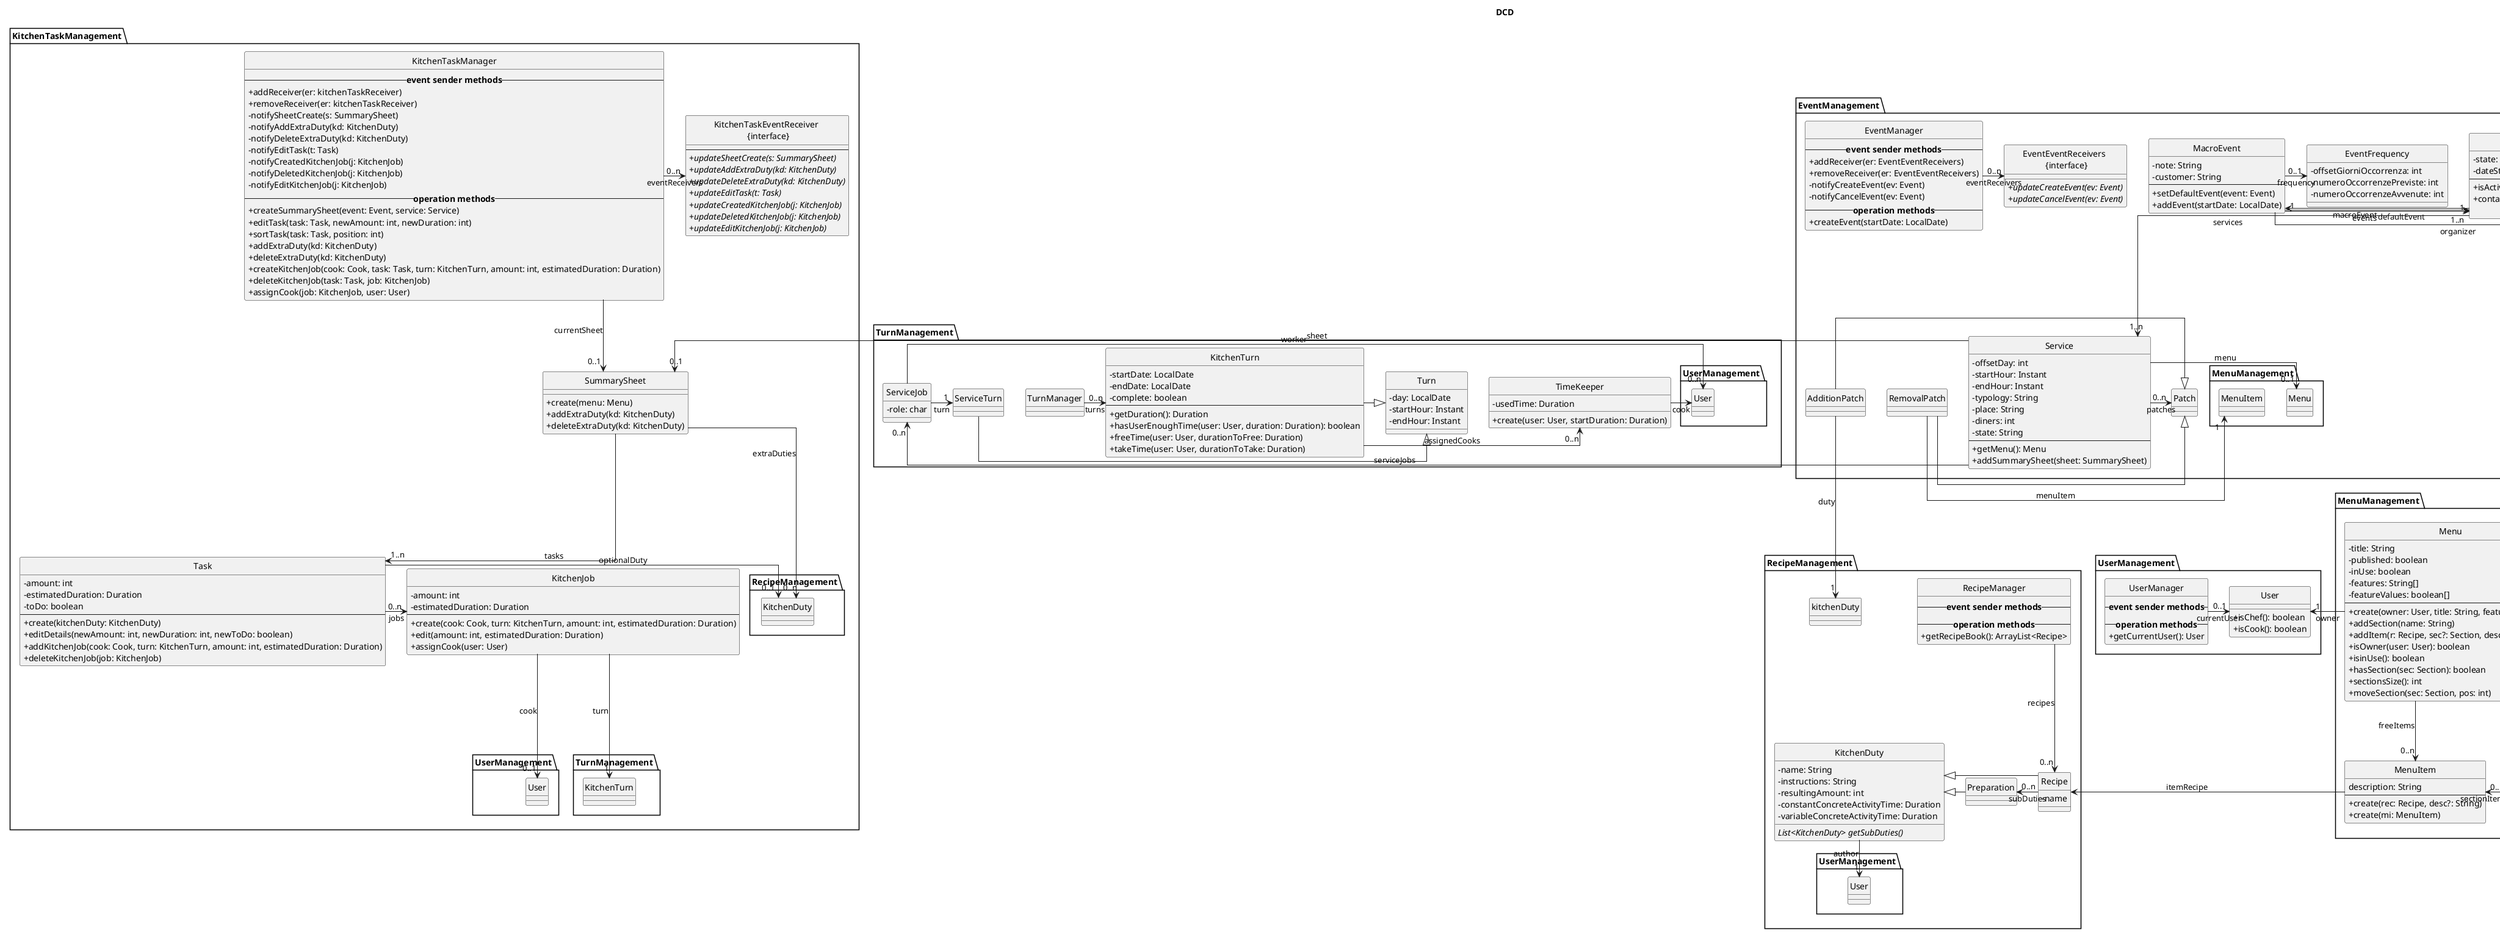 @startuml Gestire Compiti Cucina
skinparam Style strictuml
skinparam classAttributeIconSize 0
skinparam linetype polyline
skinparam linetype ortho

title DCD

namespace KitchenTaskManagement {
    ' GRASP Controller dei Compiti
    class KitchenTaskManager{
        --<b>event sender methods</b>--
        +addReceiver(er: kitchenTaskReceiver)
        +removeReceiver(er: kitchenTaskReceiver)
        -notifySheetCreate(s: SummarySheet)
        -notifyAddExtraDuty(kd: KitchenDuty)
        -notifyDeleteExtraDuty(kd: KitchenDuty)
        -notifyEditTask(t: Task)
        -notifyCreatedKitchenJob(j: KitchenJob)
        -notifyDeletedKitchenJob(j: KitchenJob)
        -notifyEditKitchenJob(j: KitchenJob)
        --<b>operation methods</b>--
        + createSummarySheet(event: Event, service: Service)
        + editTask(task: Task, newAmount: int, newDuration: int)
        + sortTask(task: Task, position: int)
        + addExtraDuty(kd: KitchenDuty)
        + deleteExtraDuty(kd: KitchenDuty)
        + createKitchenJob(cook: Cook, task: Task, turn: KitchenTurn, amount: int, estimatedDuration: Duration)
        + deleteKitchenJob(task: Task, job: KitchenJob)
        + assignCook(job: KitchenJob, user: User)
    }

    class "KitchenTaskEventReceiver \n {interface}" as KitchenTaskReceiver{
        --
        +<i>updateSheetCreate(s: SummarySheet)</i>
        +<i>updateAddExtraDuty(kd: KitchenDuty)</i>
        +<i>updateDeleteExtraDuty(kd: KitchenDuty)</i>
        +<i>updateEditTask(t: Task)</i>
        +<i>updateCreatedKitchenJob(j: KitchenJob)</i>
        +<i>updateDeletedKitchenJob(j: KitchenJob)</i>
        +<i>updateEditKitchenJob(j: KitchenJob)</i>
    }

    ' Compito
    class Task{
        - amount: int
        - estimatedDuration: Duration
        - toDo: boolean
        --
        + create(kitchenDuty: KitchenDuty)
        + editDetails(newAmount: int, newDuration: int, newToDo: boolean)
        + addKitchenJob(cook: Cook, turn: KitchenTurn, amount: int, estimatedDuration: Duration)
        + deleteKitchenJob(job: KitchenJob)
    }

    ' Foglio Riepilogativo
    class SummarySheet {
        + create(menu: Menu)
        + addExtraDuty(kd: KitchenDuty)
        + deleteExtraDuty(kd: KitchenDuty)        
    }

    ' Incarico
    class KitchenJob {
        - amount: int
        - estimatedDuration: Duration
        --
        + create(cook: Cook, turn: KitchenTurn, amount: int, estimatedDuration: Duration)
        + edit(amount: int, estimatedDuration: Duration)
        + assignCook(user: User)
    }

    KitchenTaskManager --> "0..1" SummarySheet: currentSheet
    KitchenTaskManager -> "0..n" KitchenTaskReceiver: eventReceivers
    SummarySheet --> "1..n" Task: tasks
    SummarySheet --> "0..n" RecipeManagement.KitchenDuty: extraDuties
    Task -> "0..n" KitchenJob: jobs
    Task -left-> "0..1" RecipeManagement.KitchenDuty: optionalDuty
    KitchenJob --> "0..1"  UserManagement.User: cook
    KitchenJob --> "1" TurnManagement.KitchenTurn: turn
}

namespace TurnManagement {
    ' Turno di Cucina
    class KitchenTurn {
        - startDate: LocalDate
        - endDate: LocalDate
        - complete: boolean
        --
        + getDuration(): Duration
        + hasUserEnoughTime(user: User, duration: Duration): boolean
        + freeTime(user: User, durationToFree: Duration)
        + takeTime(user: User, durationToTake: Duration)
    }

    ' Classe utilitaria suggerita dalle Prof; questa diventerà parte di una HashMap
    class TimeKeeper {
        - usedTime: Duration
        + create(user: User, startDuration: Duration)
    }

    class ServiceTurn

    class Turn{
        - day: LocalDate
        -startHour: Instant
        -endHour: Instant
    }

    class TurnManager

    class ServiceJob{
        -role: char
    }

    KitchenTurn -> "0..n" TimeKeeper: assignedCooks
    TimeKeeper -> UserManagement.User: cook
    TurnManager -> "0..n" KitchenTurn: turns
    ServiceTurn -|> Turn
    KitchenTurn -|> Turn
    ServiceJob -> "1" ServiceTurn: turn
    ServiceJob -> "0..n" UserManagement.User: worker
}

namespace RecipeManagement {
    ' Mansione di Cucina
    class KitchenDuty {
        - name: String
        - instructions: String
        - resultingAmount: int
        - constantConcreteActivityTime: Duration
        - variableConcreteActivityTime: Duration
        {abstract} List<KitchenDuty> getSubDuties()
    }

    ' Ricetta
    class Recipe {
        -name
    }

    ' Preparazione
    class Preparation{

    }

    class RecipeManager{
        --<b>event sender methods</b>--
        --<b>operation methods</b>--
        +getRecipeBook(): ArrayList<Recipe>
    }

    Recipe -left|> KitchenDuty
    Recipe -up> "0..n" Preparation: subDuties
    Preparation -left|> KitchenDuty
    KitchenDuty --> "1" UserManagement.User: author
    RecipeManager-->"0..n" Recipe: recipes
}

namespace EventManagement {
    ' Servizio
    class Service {
        -offsetDay: int
        -startHour: Instant
        -endHour: Instant
        -typology: String
        -place: String
        -diners: int
        -state: String
        --
        + getMenu(): Menu
        + addSummarySheet(sheet: SummarySheet)
    }

    class MacroEvent{
        -note: String
        -customer: String
        --
        +setDefaultEvent(event: Event)
        +addEvent(startDate: LocalDate)
    }
    class "EventEventReceivers \n {interface}" as EventEventReceivers{
        +<i>updateCreateEvent(ev: Event)</i>
        +<i>updateCancelEvent(ev: Event)</i>
    }

    class EventManager{
        --<b>event sender methods</b>--
        +addReceiver(er: EventEventReceivers)
        +removeReceiver(er: EventEventReceivers)
        -notifyCreateEvent(ev: Event)
        -notifyCancelEvent(ev: Event)
        --<b>operation methods</b>--
        + createEvent(startDate: LocalDate)
    }

    class EventFrequency{
        -offsetGiorniOccorrenza: int
        -numeroOccorrenzePreviste: int
        -numeroOccorrenzeAvvenute: int
    }

    class Patch

    class AdditionPatch

    class RemovalPatch

    ' Evento
    class Event {
        - state: String
        - dateStart: LocalDate
        --
        + isActive(): boolean
        + containsService(s:Service): boolean

    }
    Event --> "1..n" Service: "services"
    Event -left> "1" UserManagement.User: "assignedChef"
    Service -up> "0..1" MenuManagement.Menu: menu
    RemovalPatch -|> Patch
    AdditionPatch -|> Patch
    AdditionPatch --> "1" RecipeManagement.kitchenDuty: duty
    RemovalPatch -> "1" MenuManagement.MenuItem : menuItem
    Service ->  "0..n" Patch: patches
    MacroEvent -> "0..1" EventFrequency: frequency
    Service -> "0..n" TurnManagement.ServiceJob: serviceJobs
    MacroEvent -> "1" UserManagement.User: organizer
    MacroEvent -> "1" Event: defaultEvent
    MacroEvent -> "1..n" Event: events
    Event -> "1" MacroEvent: macroEvent
    EventManager -> "0..n" EventEventReceivers: eventReceivers
    Service -> "0..1" KitchenTaskManagement.SummarySheet: sheet
}

namespace UserManagement {
    ' Utente
    class User {
        + isChef(): boolean
        + isCook(): boolean
    }

    class UserManager {
        --<b>event sender methods</b>--
        --<b>operation methods</b>--
        +getCurrentUser(): User
    }

    UserManager -> "0..1" User: currentUser
}

namespace MenuManagement {
    class Menu{
        -title: String
        -published: boolean
        -inUse: boolean
        -features: String[]
        -featureValues: boolean[]
        --
        +create(owner: User, title: String, features: String[])
        +addSection(name: String)
        +addItem(r: Recipe, sec?: Section, desc?: String)
        +isOwner(user: User): boolean
        +isinUse(): boolean
        +hasSection(sec: Section): boolean
        +sectionsSize(): int
        +moveSection(sec: Section, pos: int)
    }

    ' Sezione
    class Section{
        name: String
        --
        +create(name: String)
        +create(sec: Section)
        +addItem(mi: MenuItem)
    }

    ' Voce (del menù)
    class MenuItem{
        description: String
        --
        +create(rec: Recipe, desc?: String)
        +create(mi: MenuItem)
    }

    class "MenuEventReceiver \n {interface}" as MenuEventReceiver{
        --
        +//updateSectionAdded(m: Menu, sec: Section)//
        +//updateMenuItemAdded(m: Menu, mi:MenuItem)//
        +//updateMenuCreated(m: Menu)//
        +//updateMenuDeleted(m: Menu)//
        +//updateSectionsRearranged(m: Menu)//
    }

    class MenuManager{
        - menuFeatures: String[]
        --<b>event sender methods</b>--
        +addReceiver(er: MenuEventReceiver)
        +removeReceiver(er: MenuEventReceiver)
        -notifySectionAdded(sec: Section)
        -notifyMenuItemAdded(mi: MenuItem)
        -notifyMenuCreated(m: Menu)
        -notifyMenuDeleted(m: Menu)
        -notifySectionsRearranged(m: Menu)
        --<b>operation methods</b>--
        +defineSection(name: String)
        +insertItem(r: Recipe, sec?: Section, desc?: String)
        +createMenu(title: String): Menu
        +getRecipeBook():ArrayList<Recipe>
    }

    MenuManager ->"0..n" MenuEventReceiver: eventReceivers
    MenuManager--left> "0..1" Menu: currentMenu
    Section -left> "0..n" MenuItem: sectionItems
    Menu --> "0..n" Section: sections
    Menu -> "0..n" MenuItem: freeItems
    Menu -> "1" UserManagement.User: owner
    MenuItem -> RecipeManagement.Recipe: itemRecipe
}

namespace GeneralModule {
    UseCaseLogicException --|> Exception
    EventException --|> Exception
}
@enduml